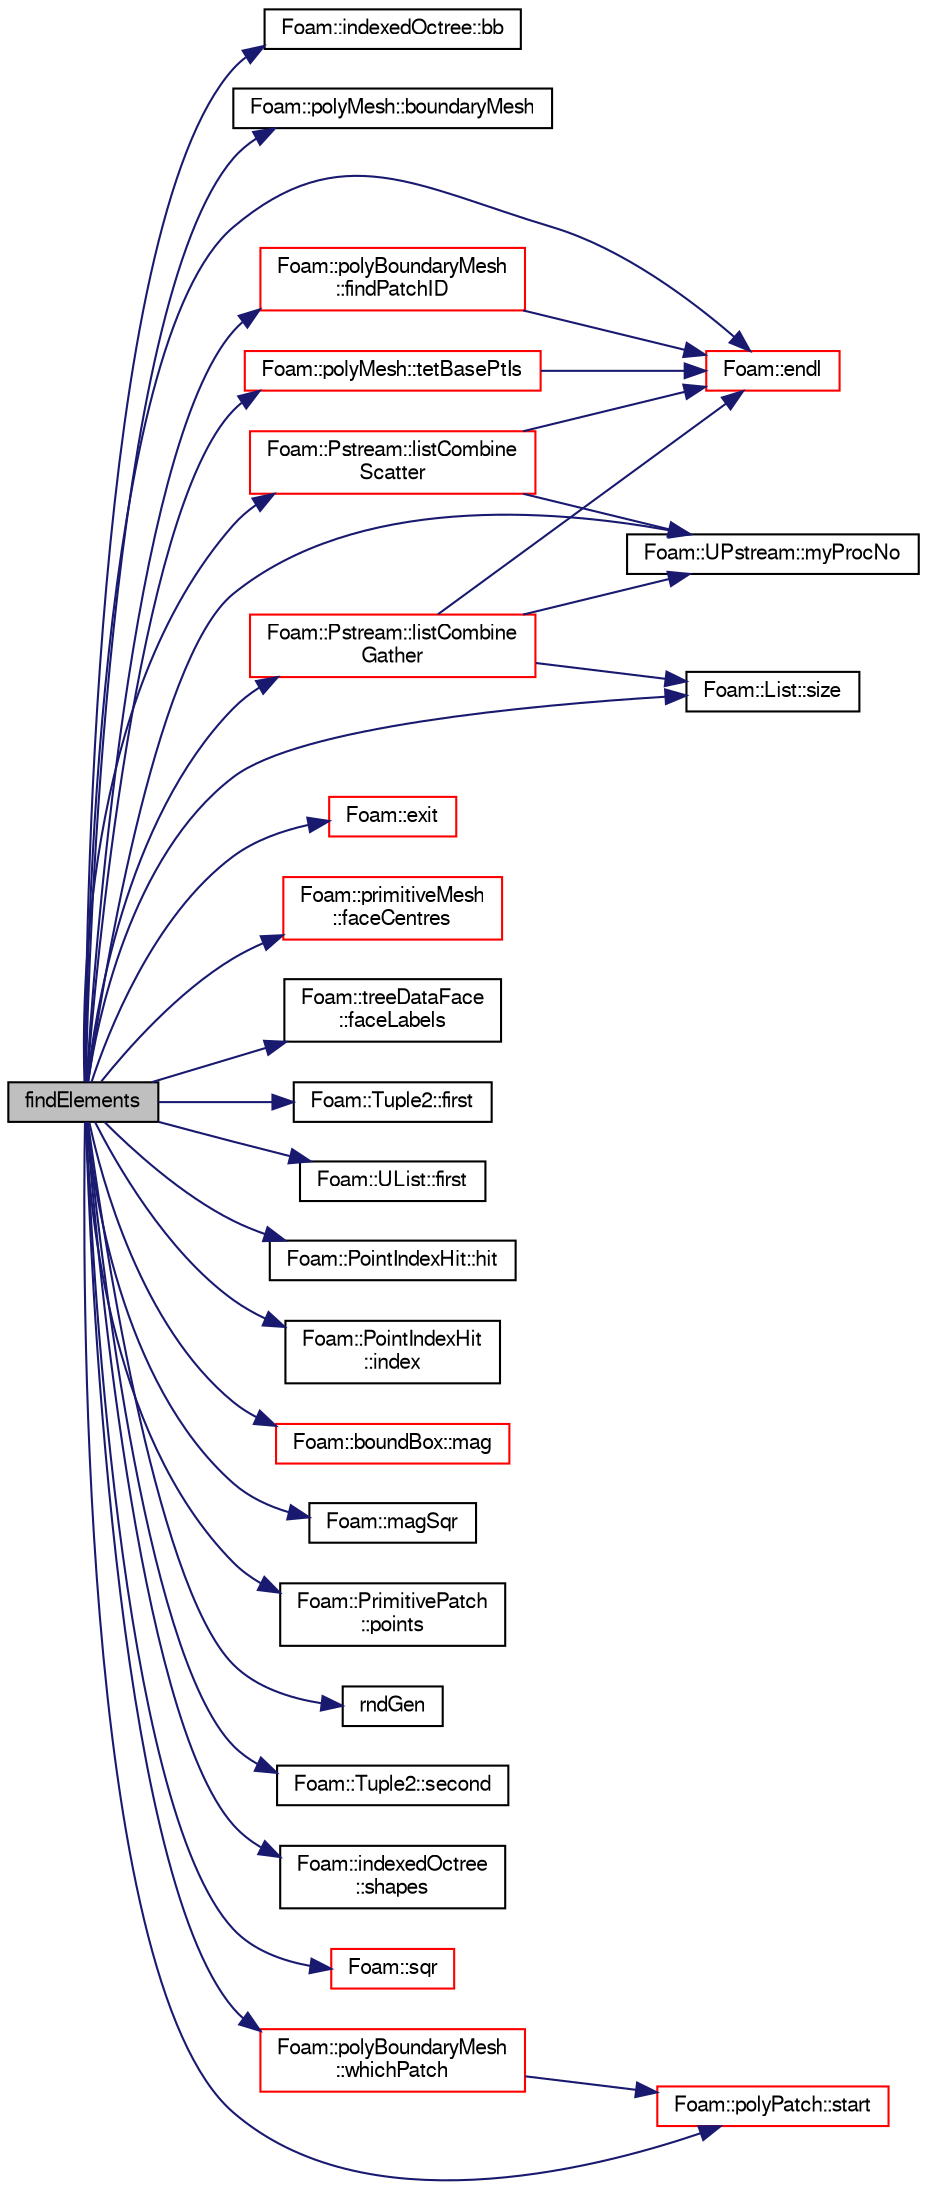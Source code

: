 digraph "findElements"
{
  bgcolor="transparent";
  edge [fontname="FreeSans",fontsize="10",labelfontname="FreeSans",labelfontsize="10"];
  node [fontname="FreeSans",fontsize="10",shape=record];
  rankdir="LR";
  Node314 [label="findElements",height=0.2,width=0.4,color="black", fillcolor="grey75", style="filled", fontcolor="black"];
  Node314 -> Node315 [color="midnightblue",fontsize="10",style="solid",fontname="FreeSans"];
  Node315 [label="Foam::indexedOctree::bb",height=0.2,width=0.4,color="black",URL="$a25026.html#a9edfd134e562753277a5fb7489e59bce",tooltip="Top bounding box. "];
  Node314 -> Node316 [color="midnightblue",fontsize="10",style="solid",fontname="FreeSans"];
  Node316 [label="Foam::polyMesh::boundaryMesh",height=0.2,width=0.4,color="black",URL="$a27410.html#a9f2b68c134340291eda6197f47f25484",tooltip="Return boundary mesh. "];
  Node314 -> Node317 [color="midnightblue",fontsize="10",style="solid",fontname="FreeSans"];
  Node317 [label="Foam::endl",height=0.2,width=0.4,color="red",URL="$a21124.html#a2db8fe02a0d3909e9351bb4275b23ce4",tooltip="Add newline and flush stream. "];
  Node314 -> Node319 [color="midnightblue",fontsize="10",style="solid",fontname="FreeSans"];
  Node319 [label="Foam::exit",height=0.2,width=0.4,color="red",URL="$a21124.html#a06ca7250d8e89caf05243ec094843642"];
  Node314 -> Node364 [color="midnightblue",fontsize="10",style="solid",fontname="FreeSans"];
  Node364 [label="Foam::primitiveMesh\l::faceCentres",height=0.2,width=0.4,color="red",URL="$a27530.html#a3319847c9ee813a5398d011b08de25a4"];
  Node314 -> Node375 [color="midnightblue",fontsize="10",style="solid",fontname="FreeSans"];
  Node375 [label="Foam::treeDataFace\l::faceLabels",height=0.2,width=0.4,color="black",URL="$a25042.html#a5558e24644e12d0ef31b420e6b2c22c1"];
  Node314 -> Node376 [color="midnightblue",fontsize="10",style="solid",fontname="FreeSans"];
  Node376 [label="Foam::polyBoundaryMesh\l::findPatchID",height=0.2,width=0.4,color="red",URL="$a27402.html#ac89fe0aab9fe12bd4f0d3807495fe72b",tooltip="Find patch index given a name. "];
  Node376 -> Node317 [color="midnightblue",fontsize="10",style="solid",fontname="FreeSans"];
  Node314 -> Node380 [color="midnightblue",fontsize="10",style="solid",fontname="FreeSans"];
  Node380 [label="Foam::Tuple2::first",height=0.2,width=0.4,color="black",URL="$a28430.html#a851d003bd93ae87649e83fc6e50a90a6",tooltip="Return first. "];
  Node314 -> Node381 [color="midnightblue",fontsize="10",style="solid",fontname="FreeSans"];
  Node381 [label="Foam::UList::first",height=0.2,width=0.4,color="black",URL="$a25698.html#a1c9828bc3de9502754d944c95a2ce0d9",tooltip="Return the first element of the list. "];
  Node314 -> Node382 [color="midnightblue",fontsize="10",style="solid",fontname="FreeSans"];
  Node382 [label="Foam::PointIndexHit::hit",height=0.2,width=0.4,color="black",URL="$a27566.html#aee8dc30bf27cefe419b15f96e594c155",tooltip="Is there a hit. "];
  Node314 -> Node383 [color="midnightblue",fontsize="10",style="solid",fontname="FreeSans"];
  Node383 [label="Foam::PointIndexHit\l::index",height=0.2,width=0.4,color="black",URL="$a27566.html#a4a438520bb14406481732edc13c119c7",tooltip="Return index. "];
  Node314 -> Node384 [color="midnightblue",fontsize="10",style="solid",fontname="FreeSans"];
  Node384 [label="Foam::Pstream::listCombine\lGather",height=0.2,width=0.4,color="red",URL="$a26250.html#a8c0e5044dc4a942cf62b06797c3a743f"];
  Node384 -> Node386 [color="midnightblue",fontsize="10",style="solid",fontname="FreeSans"];
  Node386 [label="Foam::UPstream::myProcNo",height=0.2,width=0.4,color="black",URL="$a26270.html#afc74d89573de32a3032c916f8cdd1733",tooltip="Number of this process (starting from masterNo() = 0) "];
  Node384 -> Node371 [color="midnightblue",fontsize="10",style="solid",fontname="FreeSans"];
  Node371 [label="Foam::List::size",height=0.2,width=0.4,color="black",URL="$a25694.html#a8a5f6fa29bd4b500caf186f60245b384",tooltip="Override size to be inconsistent with allocated storage. "];
  Node384 -> Node317 [color="midnightblue",fontsize="10",style="solid",fontname="FreeSans"];
  Node314 -> Node393 [color="midnightblue",fontsize="10",style="solid",fontname="FreeSans"];
  Node393 [label="Foam::Pstream::listCombine\lScatter",height=0.2,width=0.4,color="red",URL="$a26250.html#adfd4915b68ab7181dccb847976286e56",tooltip="Scatter data. Reverse of combineGather. "];
  Node393 -> Node386 [color="midnightblue",fontsize="10",style="solid",fontname="FreeSans"];
  Node393 -> Node317 [color="midnightblue",fontsize="10",style="solid",fontname="FreeSans"];
  Node314 -> Node394 [color="midnightblue",fontsize="10",style="solid",fontname="FreeSans"];
  Node394 [label="Foam::boundBox::mag",height=0.2,width=0.4,color="red",URL="$a27102.html#a9b53370021569e27db1ddfb33196232f",tooltip="The magnitude of the bounding box span. "];
  Node314 -> Node395 [color="midnightblue",fontsize="10",style="solid",fontname="FreeSans"];
  Node395 [label="Foam::magSqr",height=0.2,width=0.4,color="black",URL="$a21124.html#ae6fff2c6981e6d9618aa5038e69def6e"];
  Node314 -> Node386 [color="midnightblue",fontsize="10",style="solid",fontname="FreeSans"];
  Node314 -> Node396 [color="midnightblue",fontsize="10",style="solid",fontname="FreeSans"];
  Node396 [label="Foam::PrimitivePatch\l::points",height=0.2,width=0.4,color="black",URL="$a27538.html#aa3c7d968f31c88780c663876f64ef6a6",tooltip="Return reference to global points. "];
  Node314 -> Node397 [color="midnightblue",fontsize="10",style="solid",fontname="FreeSans"];
  Node397 [label="rndGen",height=0.2,width=0.4,color="black",URL="$a38939.html#ab8597af4c8d0209c2e0c9b1982782bfb"];
  Node314 -> Node398 [color="midnightblue",fontsize="10",style="solid",fontname="FreeSans"];
  Node398 [label="Foam::Tuple2::second",height=0.2,width=0.4,color="black",URL="$a28430.html#a3d89ce084afc65b34a84b9f42d68f27c",tooltip="Return second. "];
  Node314 -> Node399 [color="midnightblue",fontsize="10",style="solid",fontname="FreeSans"];
  Node399 [label="Foam::indexedOctree\l::shapes",height=0.2,width=0.4,color="black",URL="$a25026.html#a018ca10cf68431d68c860ee380d4b4be",tooltip="Reference to shape. "];
  Node314 -> Node371 [color="midnightblue",fontsize="10",style="solid",fontname="FreeSans"];
  Node314 -> Node400 [color="midnightblue",fontsize="10",style="solid",fontname="FreeSans"];
  Node400 [label="Foam::sqr",height=0.2,width=0.4,color="red",URL="$a21124.html#a277dc11c581d53826ab5090b08f3b17b"];
  Node314 -> Node404 [color="midnightblue",fontsize="10",style="solid",fontname="FreeSans"];
  Node404 [label="Foam::polyPatch::start",height=0.2,width=0.4,color="red",URL="$a27478.html#a6bfd3e3abb11e98bdb4b98671cec1234",tooltip="Return start label of this patch in the polyMesh face list. "];
  Node314 -> Node413 [color="midnightblue",fontsize="10",style="solid",fontname="FreeSans"];
  Node413 [label="Foam::polyMesh::tetBasePtIs",height=0.2,width=0.4,color="red",URL="$a27410.html#a4a7c8f492ae67f94fd90eed12d6fd79a",tooltip="Return the tetBasePtIs. "];
  Node413 -> Node317 [color="midnightblue",fontsize="10",style="solid",fontname="FreeSans"];
  Node314 -> Node454 [color="midnightblue",fontsize="10",style="solid",fontname="FreeSans"];
  Node454 [label="Foam::polyBoundaryMesh\l::whichPatch",height=0.2,width=0.4,color="red",URL="$a27402.html#aa2ff13fd90903c4f4cdfe81b48b2bb92",tooltip="Return patch index for a given face label. "];
  Node454 -> Node404 [color="midnightblue",fontsize="10",style="solid",fontname="FreeSans"];
}
